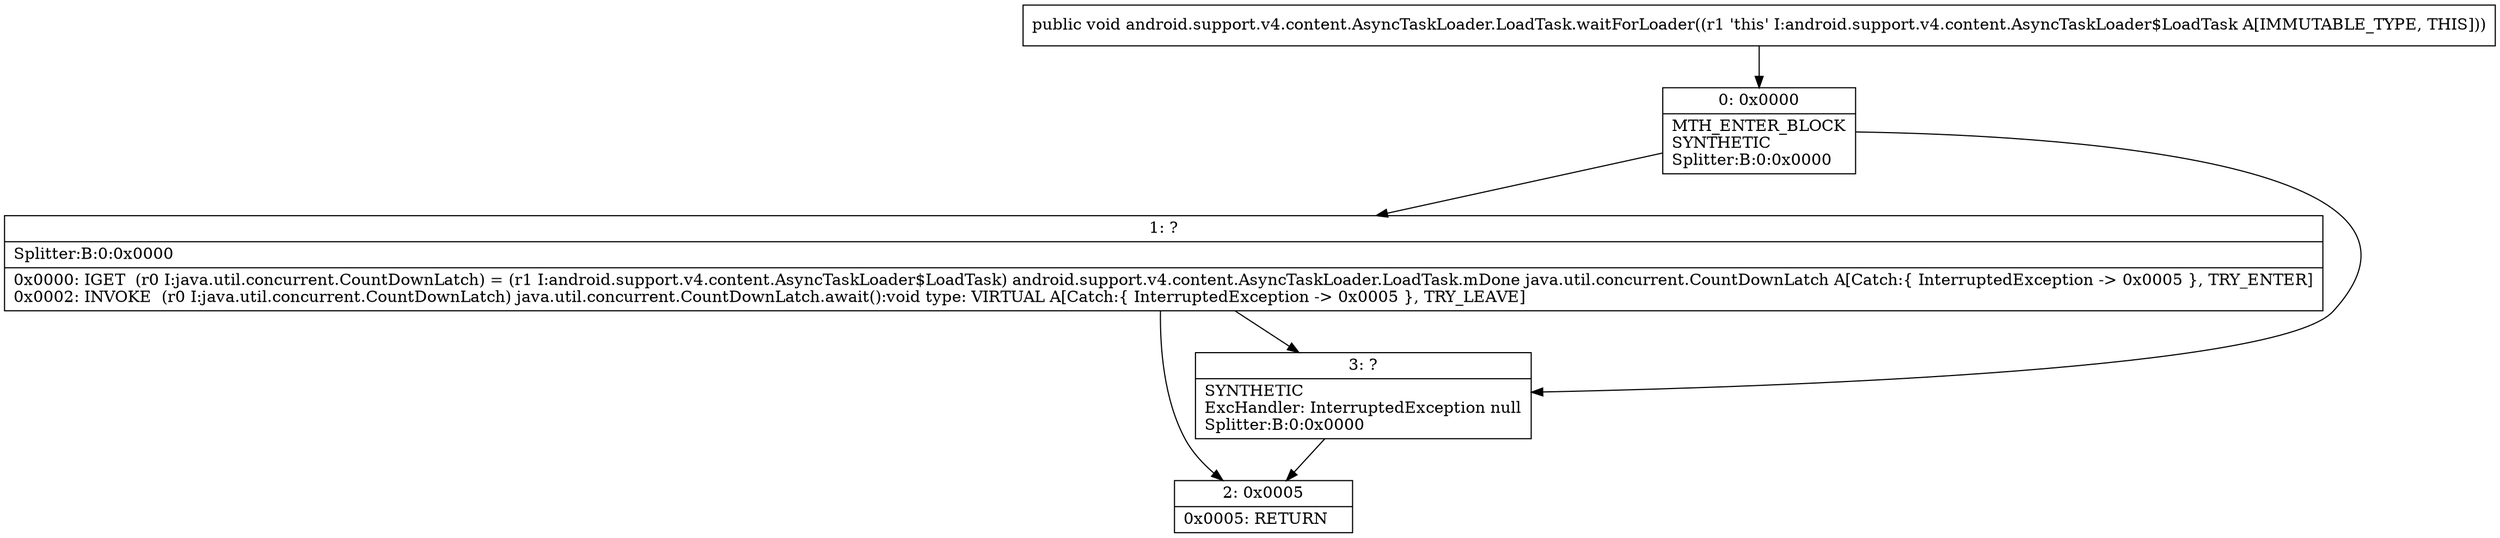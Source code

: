 digraph "CFG forandroid.support.v4.content.AsyncTaskLoader.LoadTask.waitForLoader()V" {
Node_0 [shape=record,label="{0\:\ 0x0000|MTH_ENTER_BLOCK\lSYNTHETIC\lSplitter:B:0:0x0000\l}"];
Node_1 [shape=record,label="{1\:\ ?|Splitter:B:0:0x0000\l|0x0000: IGET  (r0 I:java.util.concurrent.CountDownLatch) = (r1 I:android.support.v4.content.AsyncTaskLoader$LoadTask) android.support.v4.content.AsyncTaskLoader.LoadTask.mDone java.util.concurrent.CountDownLatch A[Catch:\{ InterruptedException \-\> 0x0005 \}, TRY_ENTER]\l0x0002: INVOKE  (r0 I:java.util.concurrent.CountDownLatch) java.util.concurrent.CountDownLatch.await():void type: VIRTUAL A[Catch:\{ InterruptedException \-\> 0x0005 \}, TRY_LEAVE]\l}"];
Node_2 [shape=record,label="{2\:\ 0x0005|0x0005: RETURN   \l}"];
Node_3 [shape=record,label="{3\:\ ?|SYNTHETIC\lExcHandler: InterruptedException null\lSplitter:B:0:0x0000\l}"];
MethodNode[shape=record,label="{public void android.support.v4.content.AsyncTaskLoader.LoadTask.waitForLoader((r1 'this' I:android.support.v4.content.AsyncTaskLoader$LoadTask A[IMMUTABLE_TYPE, THIS])) }"];
MethodNode -> Node_0;
Node_0 -> Node_1;
Node_0 -> Node_3;
Node_1 -> Node_2;
Node_1 -> Node_3;
Node_3 -> Node_2;
}

